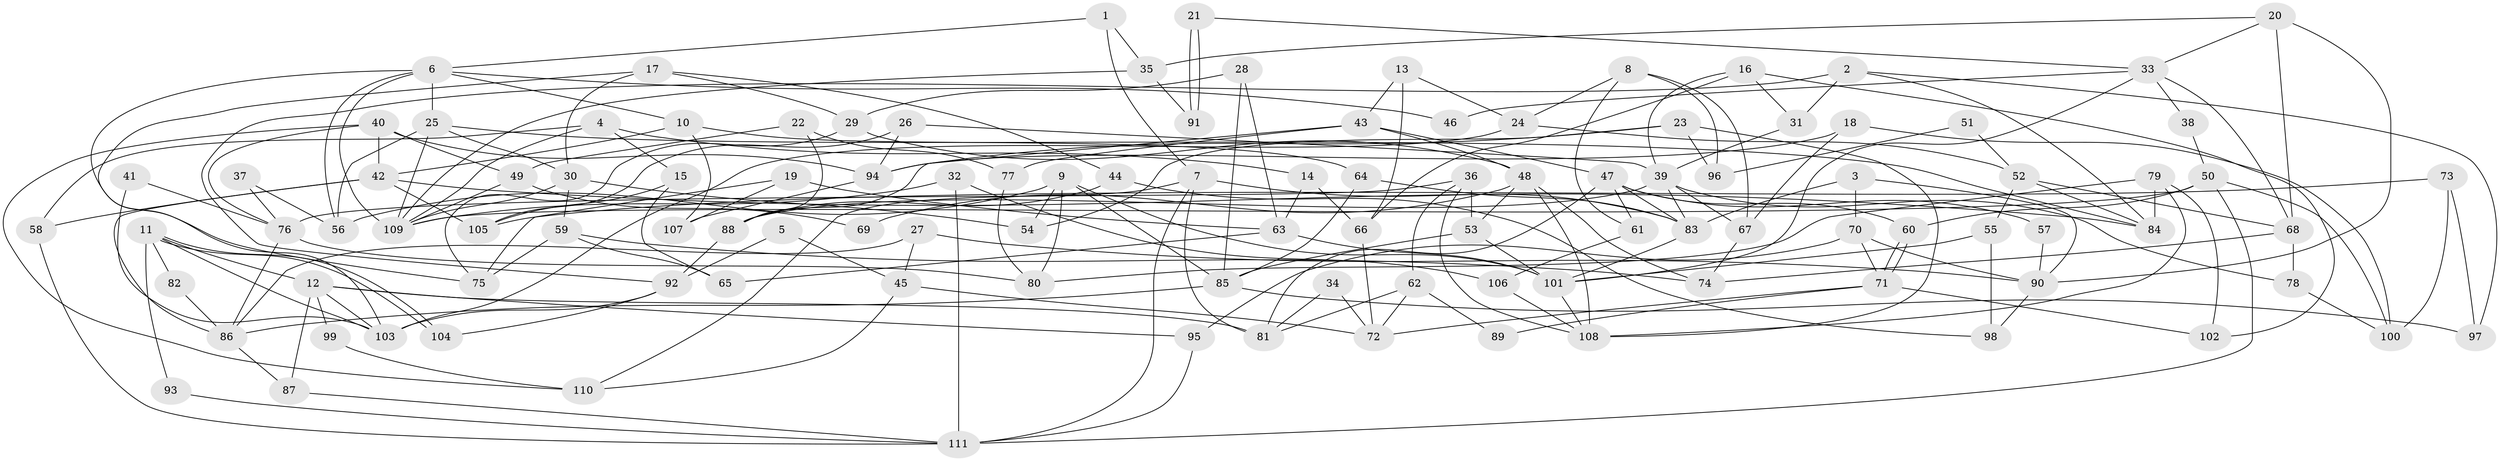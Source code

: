 // coarse degree distribution, {3: 0.23529411764705882, 12: 0.014705882352941176, 14: 0.014705882352941176, 11: 0.014705882352941176, 4: 0.20588235294117646, 17: 0.014705882352941176, 7: 0.04411764705882353, 5: 0.16176470588235295, 10: 0.014705882352941176, 8: 0.029411764705882353, 6: 0.11764705882352941, 2: 0.1323529411764706}
// Generated by graph-tools (version 1.1) at 2025/51/03/04/25 22:51:15]
// undirected, 111 vertices, 222 edges
graph export_dot {
  node [color=gray90,style=filled];
  1;
  2;
  3;
  4;
  5;
  6;
  7;
  8;
  9;
  10;
  11;
  12;
  13;
  14;
  15;
  16;
  17;
  18;
  19;
  20;
  21;
  22;
  23;
  24;
  25;
  26;
  27;
  28;
  29;
  30;
  31;
  32;
  33;
  34;
  35;
  36;
  37;
  38;
  39;
  40;
  41;
  42;
  43;
  44;
  45;
  46;
  47;
  48;
  49;
  50;
  51;
  52;
  53;
  54;
  55;
  56;
  57;
  58;
  59;
  60;
  61;
  62;
  63;
  64;
  65;
  66;
  67;
  68;
  69;
  70;
  71;
  72;
  73;
  74;
  75;
  76;
  77;
  78;
  79;
  80;
  81;
  82;
  83;
  84;
  85;
  86;
  87;
  88;
  89;
  90;
  91;
  92;
  93;
  94;
  95;
  96;
  97;
  98;
  99;
  100;
  101;
  102;
  103;
  104;
  105;
  106;
  107;
  108;
  109;
  110;
  111;
  1 -- 35;
  1 -- 7;
  1 -- 6;
  2 -- 84;
  2 -- 31;
  2 -- 92;
  2 -- 97;
  3 -- 90;
  3 -- 83;
  3 -- 70;
  4 -- 58;
  4 -- 109;
  4 -- 14;
  4 -- 15;
  5 -- 92;
  5 -- 45;
  6 -- 25;
  6 -- 10;
  6 -- 46;
  6 -- 56;
  6 -- 75;
  6 -- 109;
  7 -- 81;
  7 -- 83;
  7 -- 110;
  7 -- 111;
  8 -- 67;
  8 -- 24;
  8 -- 61;
  8 -- 96;
  9 -- 101;
  9 -- 80;
  9 -- 54;
  9 -- 56;
  9 -- 85;
  10 -- 64;
  10 -- 42;
  10 -- 107;
  11 -- 104;
  11 -- 104;
  11 -- 12;
  11 -- 82;
  11 -- 93;
  11 -- 103;
  12 -- 103;
  12 -- 87;
  12 -- 81;
  12 -- 95;
  12 -- 99;
  13 -- 24;
  13 -- 43;
  13 -- 66;
  14 -- 63;
  14 -- 66;
  15 -- 105;
  15 -- 65;
  16 -- 102;
  16 -- 66;
  16 -- 31;
  16 -- 39;
  17 -- 30;
  17 -- 103;
  17 -- 29;
  17 -- 44;
  18 -- 100;
  18 -- 94;
  18 -- 67;
  19 -- 75;
  19 -- 63;
  19 -- 107;
  20 -- 90;
  20 -- 33;
  20 -- 35;
  20 -- 68;
  21 -- 33;
  21 -- 91;
  21 -- 91;
  22 -- 49;
  22 -- 88;
  22 -- 77;
  23 -- 108;
  23 -- 54;
  23 -- 94;
  23 -- 96;
  24 -- 103;
  24 -- 52;
  25 -- 56;
  25 -- 109;
  25 -- 30;
  25 -- 84;
  26 -- 39;
  26 -- 94;
  26 -- 105;
  27 -- 86;
  27 -- 45;
  27 -- 90;
  28 -- 63;
  28 -- 85;
  28 -- 29;
  29 -- 48;
  29 -- 75;
  30 -- 59;
  30 -- 54;
  30 -- 109;
  31 -- 39;
  32 -- 106;
  32 -- 109;
  32 -- 111;
  33 -- 101;
  33 -- 68;
  33 -- 38;
  33 -- 46;
  34 -- 81;
  34 -- 72;
  35 -- 109;
  35 -- 91;
  36 -- 108;
  36 -- 62;
  36 -- 53;
  36 -- 76;
  37 -- 76;
  37 -- 56;
  38 -- 50;
  39 -- 78;
  39 -- 67;
  39 -- 83;
  39 -- 88;
  40 -- 76;
  40 -- 94;
  40 -- 42;
  40 -- 49;
  40 -- 110;
  41 -- 103;
  41 -- 76;
  42 -- 58;
  42 -- 84;
  42 -- 86;
  42 -- 105;
  43 -- 77;
  43 -- 47;
  43 -- 48;
  43 -- 88;
  44 -- 88;
  44 -- 98;
  45 -- 72;
  45 -- 110;
  47 -- 83;
  47 -- 60;
  47 -- 57;
  47 -- 61;
  47 -- 81;
  48 -- 53;
  48 -- 69;
  48 -- 74;
  48 -- 108;
  49 -- 109;
  49 -- 69;
  50 -- 109;
  50 -- 111;
  50 -- 60;
  50 -- 100;
  51 -- 96;
  51 -- 52;
  52 -- 68;
  52 -- 84;
  52 -- 55;
  53 -- 85;
  53 -- 101;
  55 -- 98;
  55 -- 101;
  57 -- 90;
  58 -- 111;
  59 -- 74;
  59 -- 75;
  59 -- 65;
  60 -- 71;
  60 -- 71;
  61 -- 106;
  62 -- 81;
  62 -- 72;
  62 -- 89;
  63 -- 101;
  63 -- 65;
  64 -- 85;
  64 -- 83;
  66 -- 72;
  67 -- 74;
  68 -- 74;
  68 -- 78;
  70 -- 95;
  70 -- 71;
  70 -- 90;
  71 -- 72;
  71 -- 89;
  71 -- 102;
  73 -- 97;
  73 -- 105;
  73 -- 100;
  76 -- 86;
  76 -- 80;
  77 -- 80;
  78 -- 100;
  79 -- 108;
  79 -- 84;
  79 -- 80;
  79 -- 102;
  82 -- 86;
  83 -- 101;
  85 -- 86;
  85 -- 97;
  86 -- 87;
  87 -- 111;
  88 -- 92;
  90 -- 98;
  92 -- 103;
  92 -- 104;
  93 -- 111;
  94 -- 107;
  95 -- 111;
  99 -- 110;
  101 -- 108;
  106 -- 108;
}

